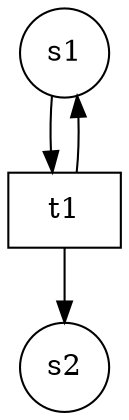digraph petrinet{
node[shape=circle];
"s1";
"s2";
"t1" [shape=box];
"s1"->"t1"
"t1"->"s2"
"t1"->"s1"
}